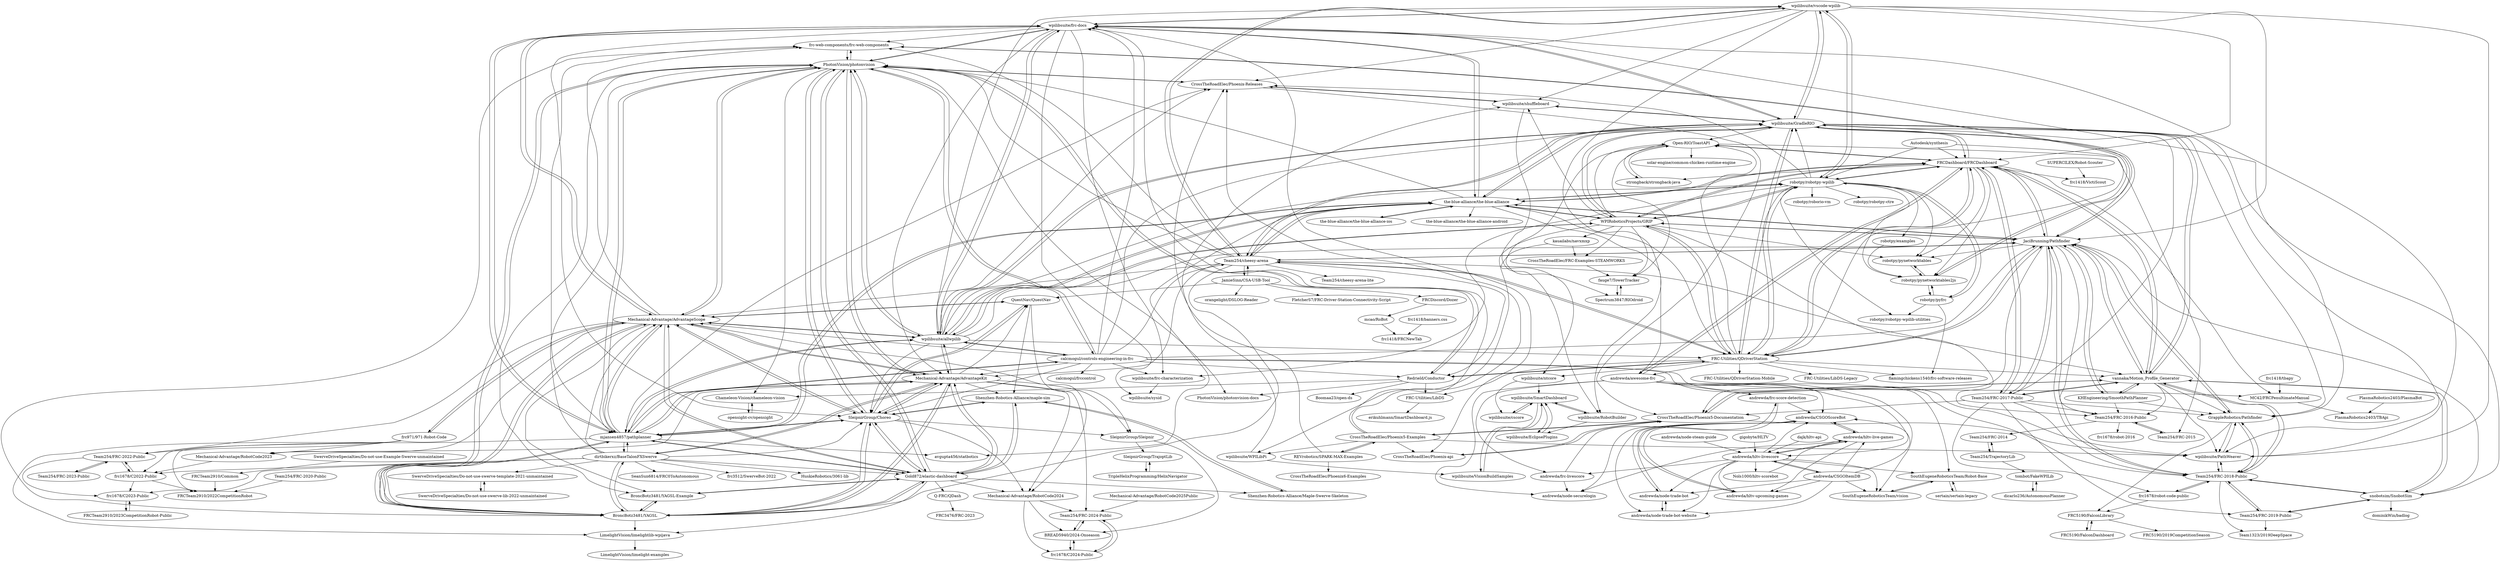 digraph G {
"wpilibsuite/vscode-wpilib" -> "wpilibsuite/frc-docs"
"wpilibsuite/vscode-wpilib" -> "wpilibsuite/GradleRIO"
"wpilibsuite/vscode-wpilib" -> "wpilibsuite/PathWeaver"
"wpilibsuite/vscode-wpilib" -> "wpilibsuite/RobotBuilder"
"wpilibsuite/vscode-wpilib" -> "robotpy/robotpy-wpilib"
"wpilibsuite/vscode-wpilib" -> "Team254/cheesy-arena"
"wpilibsuite/vscode-wpilib" -> "CrossTheRoadElec/Phoenix-Releases"
"wpilibsuite/vscode-wpilib" -> "JaciBrunning/Pathfinder"
"wpilibsuite/vscode-wpilib" -> "wpilibsuite/shuffleboard"
"wpilibsuite/vscode-wpilib" -> "FRCDashboard/FRCDashboard"
"wpilibsuite/frc-docs" -> "PhotonVision/photonvision"
"wpilibsuite/frc-docs" -> "wpilibsuite/vscode-wpilib"
"wpilibsuite/frc-docs" -> "wpilibsuite/sysid"
"wpilibsuite/frc-docs" -> "wpilibsuite/allwpilib"
"wpilibsuite/frc-docs" -> "wpilibsuite/GradleRIO"
"wpilibsuite/frc-docs" -> "Mechanical-Advantage/AdvantageScope"
"wpilibsuite/frc-docs" -> "wpilibsuite/frc-characterization"
"wpilibsuite/frc-docs" -> "SleipnirGroup/Choreo"
"wpilibsuite/frc-docs" -> "mjansen4857/pathplanner"
"wpilibsuite/frc-docs" -> "CrossTheRoadElec/Phoenix-api"
"wpilibsuite/frc-docs" -> "Mechanical-Advantage/AdvantageKit"
"wpilibsuite/frc-docs" -> "the-blue-alliance/the-blue-alliance"
"wpilibsuite/frc-docs" -> "wpilibsuite/PathWeaver"
"wpilibsuite/frc-docs" -> "GrappleRobotics/Pathfinder"
"wpilibsuite/frc-docs" -> "frc-web-components/frc-web-components"
"mjansen4857/pathplanner" -> "Mechanical-Advantage/AdvantageScope"
"mjansen4857/pathplanner" -> "PhotonVision/photonvision"
"mjansen4857/pathplanner" -> "SleipnirGroup/Choreo"
"mjansen4857/pathplanner" -> "Mechanical-Advantage/AdvantageKit"
"mjansen4857/pathplanner" -> "wpilibsuite/allwpilib"
"mjansen4857/pathplanner" -> "Gold872/elastic-dashboard"
"mjansen4857/pathplanner" -> "BroncBotz3481/YAGSL"
"mjansen4857/pathplanner" -> "wpilibsuite/frc-docs"
"mjansen4857/pathplanner" -> "dirtbikerxz/BaseTalonFXSwerve"
"mjansen4857/pathplanner" -> "frc-web-components/frc-web-components"
"mjansen4857/pathplanner" -> "LimelightVision/limelightlib-wpijava"
"mjansen4857/pathplanner" -> "CrossTheRoadElec/Phoenix-Releases"
"mjansen4857/pathplanner" -> "the-blue-alliance/the-blue-alliance"
"mjansen4857/pathplanner" -> "calcmogul/controls-engineering-in-frc"
"mjansen4857/pathplanner" -> "avgupta456/statbotics"
"calcmogul/controls-engineering-in-frc" -> "PhotonVision/photonvision"
"calcmogul/controls-engineering-in-frc" -> "wpilibsuite/GradleRIO"
"calcmogul/controls-engineering-in-frc" -> "wpilibsuite/allwpilib"
"calcmogul/controls-engineering-in-frc" -> "Mechanical-Advantage/AdvantageScope"
"calcmogul/controls-engineering-in-frc" -> "JaciBrunning/Pathfinder"
"calcmogul/controls-engineering-in-frc" -> "wpilibsuite/frc-docs"
"calcmogul/controls-engineering-in-frc" -> "Team254/cheesy-arena"
"calcmogul/controls-engineering-in-frc" -> "SleipnirGroup/Choreo"
"calcmogul/controls-engineering-in-frc" -> "calcmogul/frccontrol"
"calcmogul/controls-engineering-in-frc" -> "wpilibsuite/PathWeaver"
"calcmogul/controls-engineering-in-frc" -> "mjansen4857/pathplanner"
"calcmogul/controls-engineering-in-frc" -> "Mechanical-Advantage/AdvantageKit"
"calcmogul/controls-engineering-in-frc" -> "Redrield/Conductor"
"calcmogul/controls-engineering-in-frc" -> "Team254/FRC-2018-Public"
"calcmogul/controls-engineering-in-frc" -> "wpilibsuite/frc-characterization"
"REVrobotics/SPARK-MAX-Examples" -> "CrossTheRoadElec/Phoenix5-Examples"
"REVrobotics/SPARK-MAX-Examples" -> "CrossTheRoadElec/Phoenix6-Examples"
"REVrobotics/SPARK-MAX-Examples" -> "CrossTheRoadElec/Phoenix-Releases"
"JamieSinn/CSA-USB-Tool" -> "Team254/cheesy-arena"
"JamieSinn/CSA-USB-Tool" -> "FletcherS7/FRC-Driver-Station-Connectivity-Script"
"JamieSinn/CSA-USB-Tool" -> "orangelight/DSLOG-Reader"
"JamieSinn/CSA-USB-Tool" -> "FRCDiscord/Dozer"
"JamieSinn/CSA-USB-Tool" -> "QuestNav/QuestNav"
"CrossTheRoadElec/Phoenix-Releases" -> "wpilibsuite/shuffleboard"
"CrossTheRoadElec/Phoenix-Releases" -> "PhotonVision/photonvision"
"CrossTheRoadElec/Phoenix-Releases" -> "CrossTheRoadElec/Phoenix5-Documentation"
"Team254/FRC-2017-Public" -> "Team254/FRC-2016-Public"
"Team254/FRC-2017-Public" -> "vannaka/Motion_Profile_Generator"
"Team254/FRC-2017-Public" -> "JaciBrunning/Pathfinder"
"Team254/FRC-2017-Public" -> "wpilibsuite/GradleRIO"
"Team254/FRC-2017-Public" -> "Team254/FRC-2018-Public"
"Team254/FRC-2017-Public" -> "FRCDashboard/FRCDashboard"
"Team254/FRC-2017-Public" -> "frc1678/robot-code-public"
"Team254/FRC-2017-Public" -> "CrossTheRoadElec/Phoenix5-Documentation"
"Team254/FRC-2017-Public" -> "GrappleRobotics/Pathfinder"
"Team254/FRC-2017-Public" -> "Team254/FRC-2019-Public"
"CrossTheRoadElec/Phoenix5-Examples" -> "REVrobotics/SPARK-MAX-Examples"
"CrossTheRoadElec/Phoenix5-Examples" -> "CrossTheRoadElec/Phoenix5-Documentation"
"CrossTheRoadElec/Phoenix5-Examples" -> "CrossTheRoadElec/Phoenix-Releases"
"CrossTheRoadElec/Phoenix5-Examples" -> "CrossTheRoadElec/Phoenix-api"
"CrossTheRoadElec/Phoenix5-Examples" -> "wpilibsuite/WPILibPi"
"CrossTheRoadElec/Phoenix5-Examples" -> "wpilibsuite/frc-docs"
"CrossTheRoadElec/Phoenix5-Examples" -> "wpilibsuite/PathWeaver"
"CrossTheRoadElec/Phoenix5-Documentation" -> "CrossTheRoadElec/Phoenix-api"
"CrossTheRoadElec/Phoenix5-Documentation" -> "CrossTheRoadElec/Phoenix5-Examples"
"CrossTheRoadElec/Phoenix5-Documentation" -> "vannaka/Motion_Profile_Generator"
"CrossTheRoadElec/Phoenix5-Documentation" -> "wpilibsuite/PathWeaver"
"Team254/FRC-2018-Public" -> "Team1323/2019DeepSpace"
"Team254/FRC-2018-Public" -> "Team254/FRC-2019-Public"
"Team254/FRC-2018-Public" -> "frc1678/robot-code-public"
"Team254/FRC-2018-Public" -> "snobotsim/SnobotSim"
"Team254/FRC-2018-Public" -> "wpilibsuite/PathWeaver"
"Team254/FRC-2018-Public" -> "GrappleRobotics/Pathfinder"
"Team254/FRC-2018-Public" -> "vannaka/Motion_Profile_Generator"
"Team254/FRC-2018-Public" -> "JaciBrunning/Pathfinder"
"Team254/FRC-2014" -> "Team254/TrajectoryLib"
"the-blue-alliance/the-blue-alliance-ios" -> "the-blue-alliance/the-blue-alliance"
"Team254/cheesy-arena" -> "JamieSinn/CSA-USB-Tool"
"Team254/cheesy-arena" -> "FRC-Utilities/QDriverStation"
"Team254/cheesy-arena" -> "Team254/cheesy-arena-lite"
"Team254/cheesy-arena" -> "the-blue-alliance/the-blue-alliance"
"Team254/cheesy-arena" -> "frc-web-components/frc-web-components"
"Team254/cheesy-arena" -> "wpilibsuite/GradleRIO"
"Team254/cheesy-arena" -> "Mechanical-Advantage/AdvantageScope"
"Team254/cheesy-arena" -> "Redrield/Conductor"
"Team254/cheesy-arena" -> "JaciBrunning/Pathfinder"
"Team254/cheesy-arena" -> "vannaka/Motion_Profile_Generator"
"Team254/cheesy-arena" -> "PhotonVision/photonvision"
"Team254/cheesy-arena" -> "Mechanical-Advantage/AdvantageKit"
"Team254/cheesy-arena" -> "wpilibsuite/vscode-wpilib"
"Team254/cheesy-arena" -> "BroncBotz3481/YAGSL"
"vannaka/Motion_Profile_Generator" -> "JaciBrunning/Pathfinder"
"vannaka/Motion_Profile_Generator" -> "Team254/FRC-2018-Public"
"vannaka/Motion_Profile_Generator" -> "FRCDashboard/FRCDashboard"
"vannaka/Motion_Profile_Generator" -> "snobotsim/SnobotSim"
"vannaka/Motion_Profile_Generator" -> "wpilibsuite/GradleRIO"
"vannaka/Motion_Profile_Generator" -> "CrossTheRoadElec/Phoenix5-Documentation"
"vannaka/Motion_Profile_Generator" -> "GrappleRobotics/Pathfinder"
"vannaka/Motion_Profile_Generator" -> "Team254/FRC-2017-Public"
"vannaka/Motion_Profile_Generator" -> "KHEngineering/SmoothPathPlanner"
"vannaka/Motion_Profile_Generator" -> "Team254/FRC-2016-Public"
"vannaka/Motion_Profile_Generator" -> "wpilibsuite/PathWeaver"
"wpilibsuite/frc-characterization" -> "wpilibsuite/sysid"
"FRCTeam2910/Common" -> "FRCTeam2910/2022CompetitionRobot"
"Team254/TrajectoryLib" -> "Team254/FRC-2014"
"Team254/TrajectoryLib" -> "tombot/FakeWPILib"
"FRCDiscord/Dozer" -> "mcao/RoBot"
"wpilibsuite/WPILibPi" -> "wpilibsuite/shuffleboard"
"wpilibsuite/WPILibPi" -> "wpilibsuite/VisionBuildSamples"
"GrappleRobotics/Pathfinder" -> "wpilibsuite/PathWeaver"
"GrappleRobotics/Pathfinder" -> "JaciBrunning/Pathfinder"
"GrappleRobotics/Pathfinder" -> "FRC5190/FalconLibrary"
"GrappleRobotics/Pathfinder" -> "Team254/FRC-2018-Public"
"FRC5190/FalconLibrary" -> "FRC5190/FalconDashboard"
"FRC5190/FalconLibrary" -> "FRC5190/2019CompetitionSeason"
"wpilibsuite/PathWeaver" -> "GrappleRobotics/Pathfinder"
"wpilibsuite/PathWeaver" -> "Team254/FRC-2018-Public"
"CrossTheRoadElec/Phoenix-api" -> "CrossTheRoadElec/Phoenix5-Documentation"
"robotpy/pyfrc" -> "robotpy/robotpy-wpilib"
"robotpy/pyfrc" -> "robotpy/pynetworktables2js"
"robotpy/pyfrc" -> "robotpy/robotpy-wpilib-utilities"
"robotpy/pyfrc" -> "flamingchickens1540/frc-software-releases"
"opensight-cv/opensight" -> "Chameleon-Vision/chameleon-vision"
"FRC5190/FalconDashboard" -> "FRC5190/FalconLibrary"
"sertain/sertain-legacy" -> "SouthEugeneRoboticsTeam/Robot-Base"
"PhotonVision/photonvision" -> "Mechanical-Advantage/AdvantageScope"
"PhotonVision/photonvision" -> "Mechanical-Advantage/AdvantageKit"
"PhotonVision/photonvision" -> "mjansen4857/pathplanner"
"PhotonVision/photonvision" -> "SleipnirGroup/Choreo"
"PhotonVision/photonvision" -> "Gold872/elastic-dashboard"
"PhotonVision/photonvision" -> "wpilibsuite/allwpilib"
"PhotonVision/photonvision" -> "wpilibsuite/frc-docs"
"PhotonVision/photonvision" -> "frc-web-components/frc-web-components"
"PhotonVision/photonvision" -> "BroncBotz3481/YAGSL"
"PhotonVision/photonvision" -> "Chameleon-Vision/chameleon-vision"
"PhotonVision/photonvision" -> "CrossTheRoadElec/Phoenix-Releases"
"PhotonVision/photonvision" -> "BroncBotz3481/YAGSL-Example"
"PhotonVision/photonvision" -> "Redrield/Conductor"
"PhotonVision/photonvision" -> "calcmogul/controls-engineering-in-frc"
"PhotonVision/photonvision" -> "PhotonVision/photonvision-docs"
"wpilibsuite/allwpilib" -> "PhotonVision/photonvision"
"wpilibsuite/allwpilib" -> "mjansen4857/pathplanner"
"wpilibsuite/allwpilib" -> "wpilibsuite/GradleRIO"
"wpilibsuite/allwpilib" -> "wpilibsuite/frc-docs"
"wpilibsuite/allwpilib" -> "Mechanical-Advantage/AdvantageScope"
"wpilibsuite/allwpilib" -> "Mechanical-Advantage/AdvantageKit"
"wpilibsuite/allwpilib" -> "the-blue-alliance/the-blue-alliance"
"wpilibsuite/allwpilib" -> "SleipnirGroup/Choreo"
"wpilibsuite/allwpilib" -> "WPIRoboticsProjects/GRIP"
"wpilibsuite/allwpilib" -> "calcmogul/controls-engineering-in-frc"
"wpilibsuite/allwpilib" -> "JaciBrunning/Pathfinder"
"wpilibsuite/allwpilib" -> "CrossTheRoadElec/Phoenix-Releases"
"wpilibsuite/allwpilib" -> "robotpy/robotpy-wpilib"
"wpilibsuite/allwpilib" -> "FRC-Utilities/QDriverStation"
"wpilibsuite/allwpilib" -> "wpilibsuite/vscode-wpilib"
"wpilibsuite/GradleRIO" -> "FRC-Utilities/QDriverStation"
"wpilibsuite/GradleRIO" -> "FRCDashboard/FRCDashboard"
"wpilibsuite/GradleRIO" -> "JaciBrunning/Pathfinder"
"wpilibsuite/GradleRIO" -> "vannaka/Motion_Profile_Generator"
"wpilibsuite/GradleRIO" -> "wpilibsuite/shuffleboard"
"wpilibsuite/GradleRIO" -> "WPIRoboticsProjects/GRIP"
"wpilibsuite/GradleRIO" -> "wpilibsuite/allwpilib"
"wpilibsuite/GradleRIO" -> "wpilibsuite/vscode-wpilib"
"wpilibsuite/GradleRIO" -> "the-blue-alliance/the-blue-alliance"
"wpilibsuite/GradleRIO" -> "GrappleRobotics/Pathfinder"
"wpilibsuite/GradleRIO" -> "wpilibsuite/frc-docs"
"wpilibsuite/GradleRIO" -> "Open-RIO/ToastAPI"
"wpilibsuite/GradleRIO" -> "Team254/cheesy-arena"
"wpilibsuite/GradleRIO" -> "wpilibsuite/PathWeaver"
"wpilibsuite/GradleRIO" -> "snobotsim/SnobotSim"
"Redrield/Conductor" -> "FRC-Utilities/LibDS"
"Redrield/Conductor" -> "Boomaa23/open-ds"
"Redrield/Conductor" -> "PhotonVision/photonvision"
"Redrield/Conductor" -> "FRC-Utilities/QDriverStation"
"Redrield/Conductor" -> "Chameleon-Vision/chameleon-vision"
"Redrield/Conductor" -> "PhotonVision/photonvision-docs"
"Team254/FRC-2019-Public" -> "Team1323/2019DeepSpace"
"Team254/FRC-2019-Public" -> "Team254/FRC-2018-Public"
"Team254/FRC-2019-Public" -> "snobotsim/SnobotSim"
"KHEngineering/SmoothPathPlanner" -> "JaciBrunning/Pathfinder"
"KHEngineering/SmoothPathPlanner" -> "Team254/FRC-2016-Public"
"KHEngineering/SmoothPathPlanner" -> "vannaka/Motion_Profile_Generator"
"KHEngineering/SmoothPathPlanner" -> "GrappleRobotics/Pathfinder"
"tombot/FakeWPILib" -> "dicarlo236/AutonomousPlanner"
"frc-web-components/frc-web-components" -> "robotpy/pynetworktables2js"
"frc-web-components/frc-web-components" -> "PhotonVision/photonvision"
"Team254/FRC-2015" -> "Team254/FRC-2016-Public"
"robotpy/robotpy-wpilib" -> "robotpy/pyfrc"
"robotpy/robotpy-wpilib" -> "robotpy/pynetworktables2js"
"robotpy/robotpy-wpilib" -> "FRC-Utilities/QDriverStation"
"robotpy/robotpy-wpilib" -> "FRCDashboard/FRCDashboard"
"robotpy/robotpy-wpilib" -> "robotpy/examples"
"robotpy/robotpy-wpilib" -> "robotpy/pynetworktables"
"robotpy/robotpy-wpilib" -> "robotpy/robotpy-wpilib-utilities"
"robotpy/robotpy-wpilib" -> "WPIRoboticsProjects/GRIP"
"robotpy/robotpy-wpilib" -> "robotpy/roborio-vm"
"robotpy/robotpy-wpilib" -> "CrossTheRoadElec/Phoenix-Releases"
"robotpy/robotpy-wpilib" -> "wpilibsuite/frc-characterization"
"robotpy/robotpy-wpilib" -> "wpilibsuite/vscode-wpilib"
"robotpy/robotpy-wpilib" -> "the-blue-alliance/the-blue-alliance"
"robotpy/robotpy-wpilib" -> "wpilibsuite/GradleRIO"
"robotpy/robotpy-wpilib" -> "robotpy/robotpy-ctre"
"SwerveDriveSpecialties/Do-not-use-Example-Swerve-unmaintained" -> "FRCTeam2910/Common"
"Open-RIO/ToastAPI" -> "strongback/strongback-java"
"Open-RIO/ToastAPI" -> "fauge7/TowerTracker"
"Open-RIO/ToastAPI" -> "FRCDashboard/FRCDashboard"
"Open-RIO/ToastAPI" -> "solar-engine/common-chicken-runtime-engine"
"Open-RIO/ToastAPI" -> "Team254/FRC-2015"
"Open-RIO/ToastAPI" -> "Spectrum3847/RIOdroid"
"dicarlo236/AutonomousPlanner" -> "tombot/FakeWPILib"
"Chameleon-Vision/chameleon-vision" -> "opensight-cv/opensight"
"dirtbikerxz/BaseTalonFXSwerve" -> "SwerveDriveSpecialties/Do-not-use-swerve-template-2021-unmaintained"
"dirtbikerxz/BaseTalonFXSwerve" -> "Mechanical-Advantage/AdvantageKit"
"dirtbikerxz/BaseTalonFXSwerve" -> "Mechanical-Advantage/AdvantageScope"
"dirtbikerxz/BaseTalonFXSwerve" -> "BroncBotz3481/YAGSL"
"dirtbikerxz/BaseTalonFXSwerve" -> "SleipnirGroup/Choreo"
"dirtbikerxz/BaseTalonFXSwerve" -> "frc3512/SwerveBot-2022"
"dirtbikerxz/BaseTalonFXSwerve" -> "PhotonVision/photonvision"
"dirtbikerxz/BaseTalonFXSwerve" -> "mjansen4857/pathplanner"
"dirtbikerxz/BaseTalonFXSwerve" -> "frc1678/C2023-Public"
"dirtbikerxz/BaseTalonFXSwerve" -> "HuskieRobotics/3061-lib"
"dirtbikerxz/BaseTalonFXSwerve" -> "SeanSun6814/FRC0ToAutonomous"
"dirtbikerxz/BaseTalonFXSwerve" -> "Gold872/elastic-dashboard"
"dirtbikerxz/BaseTalonFXSwerve" -> "frc1678/C2022-Public"
"SwerveDriveSpecialties/Do-not-use-swerve-template-2021-unmaintained" -> "SwerveDriveSpecialties/Do-not-use-swerve-lib-2022-unmaintained"
"strongback/strongback-java" -> "Open-RIO/ToastAPI"
"frc971/971-Robot-Code" -> "FRCTeam2910/2022CompetitionRobot"
"frc971/971-Robot-Code" -> "Mechanical-Advantage/RobotCode2023"
"frc971/971-Robot-Code" -> "Team254/FRC-2022-Public"
"frc971/971-Robot-Code" -> "frc1678/C2022-Public"
"frc971/971-Robot-Code" -> "Mechanical-Advantage/AdvantageScope"
"wpilibsuite/ntcore" -> "wpilibsuite/SmartDashboard"
"wpilibsuite/ntcore" -> "wpilibsuite/cscore"
"Mechanical-Advantage/AdvantageScope" -> "Mechanical-Advantage/AdvantageKit"
"Mechanical-Advantage/AdvantageScope" -> "SleipnirGroup/Choreo"
"Mechanical-Advantage/AdvantageScope" -> "PhotonVision/photonvision"
"Mechanical-Advantage/AdvantageScope" -> "mjansen4857/pathplanner"
"Mechanical-Advantage/AdvantageScope" -> "Gold872/elastic-dashboard"
"Mechanical-Advantage/AdvantageScope" -> "BroncBotz3481/YAGSL"
"Mechanical-Advantage/AdvantageScope" -> "Mechanical-Advantage/RobotCode2024"
"Mechanical-Advantage/AdvantageScope" -> "frc-web-components/frc-web-components"
"Mechanical-Advantage/AdvantageScope" -> "Mechanical-Advantage/RobotCode2023"
"Mechanical-Advantage/AdvantageScope" -> "frc971/971-Robot-Code"
"Mechanical-Advantage/AdvantageScope" -> "Team254/FRC-2022-Public"
"Mechanical-Advantage/AdvantageScope" -> "QuestNav/QuestNav"
"Mechanical-Advantage/AdvantageScope" -> "BroncBotz3481/YAGSL-Example"
"Mechanical-Advantage/AdvantageScope" -> "wpilibsuite/frc-docs"
"Mechanical-Advantage/AdvantageScope" -> "wpilibsuite/allwpilib"
"kauailabs/navxmxp" -> "wpilibsuite/ntcore"
"kauailabs/navxmxp" -> "CrossTheRoadElec/FRC-Examples-STEAMWORKS"
"robotpy/pynetworktables2js" -> "robotpy/pyfrc"
"robotpy/pynetworktables2js" -> "frc-web-components/frc-web-components"
"robotpy/pynetworktables2js" -> "robotpy/pynetworktables"
"SwerveDriveSpecialties/Do-not-use-swerve-lib-2022-unmaintained" -> "SwerveDriveSpecialties/Do-not-use-swerve-template-2021-unmaintained"
"Nols1000/hltv-scorebot" -> "andrewda/hltv-live-games"
"andrewda/CSGOScoreBot" -> "andrewda/node-trade-bot"
"andrewda/CSGOScoreBot" -> "andrewda/hltv-live-games"
"andrewda/CSGOScoreBot" -> "andrewda/hltv-upcoming-games"
"andrewda/CSGOScoreBot" -> "andrewda/node-trade-bot-website"
"andrewda/node-trade-bot" -> "andrewda/node-trade-bot-website"
"andrewda/node-trade-bot" -> "andrewda/CSGOScoreBot"
"andrewda/hltv-upcoming-games" -> "andrewda/CSGOScoreBot"
"andrewda/node-trade-bot-website" -> "andrewda/node-trade-bot"
"FRC-Utilities/QDriverStation" -> "wpilibsuite/GradleRIO"
"FRC-Utilities/QDriverStation" -> "FRCDashboard/FRCDashboard"
"FRC-Utilities/QDriverStation" -> "robotpy/robotpy-wpilib"
"FRC-Utilities/QDriverStation" -> "Team254/cheesy-arena"
"FRC-Utilities/QDriverStation" -> "JaciBrunning/Pathfinder"
"FRC-Utilities/QDriverStation" -> "WPIRoboticsProjects/GRIP"
"FRC-Utilities/QDriverStation" -> "andrewda/awesome-frc"
"FRC-Utilities/QDriverStation" -> "Open-RIO/ToastAPI"
"FRC-Utilities/QDriverStation" -> "FRC-Utilities/LibDS"
"FRC-Utilities/QDriverStation" -> "FRC-Utilities/QDriverStation-Mobile"
"FRC-Utilities/QDriverStation" -> "Redrield/Conductor"
"FRC-Utilities/QDriverStation" -> "FRC-Utilities/LibDS-Legacy"
"FRC-Utilities/QDriverStation" -> "vannaka/Motion_Profile_Generator"
"FRC-Utilities/QDriverStation" -> "wpilibsuite/ntcore"
"FRC-Utilities/QDriverStation" -> "flamingchickens1540/frc-software-releases"
"Mechanical-Advantage/AdvantageKit" -> "Mechanical-Advantage/AdvantageScope"
"Mechanical-Advantage/AdvantageKit" -> "SleipnirGroup/Choreo"
"Mechanical-Advantage/AdvantageKit" -> "BroncBotz3481/YAGSL"
"Mechanical-Advantage/AdvantageKit" -> "PhotonVision/photonvision"
"Mechanical-Advantage/AdvantageKit" -> "Gold872/elastic-dashboard"
"Mechanical-Advantage/AdvantageKit" -> "mjansen4857/pathplanner"
"Mechanical-Advantage/AdvantageKit" -> "Mechanical-Advantage/RobotCode2024"
"Mechanical-Advantage/AdvantageKit" -> "Mechanical-Advantage/RobotCode2023"
"Mechanical-Advantage/AdvantageKit" -> "Shenzhen-Robotics-Alliance/maple-sim"
"Mechanical-Advantage/AdvantageKit" -> "dirtbikerxz/BaseTalonFXSwerve"
"Mechanical-Advantage/AdvantageKit" -> "wpilibsuite/allwpilib"
"Mechanical-Advantage/AdvantageKit" -> "SleipnirGroup/Sleipnir"
"Mechanical-Advantage/AdvantageKit" -> "QuestNav/QuestNav"
"Mechanical-Advantage/AdvantageKit" -> "Team254/FRC-2024-Public"
"WPIRoboticsProjects/GRIP" -> "wpilibsuite/GradleRIO"
"WPIRoboticsProjects/GRIP" -> "FRC-Utilities/QDriverStation"
"WPIRoboticsProjects/GRIP" -> "robotpy/robotpy-wpilib"
"WPIRoboticsProjects/GRIP" -> "JaciBrunning/Pathfinder"
"WPIRoboticsProjects/GRIP" -> "FRCDashboard/FRCDashboard"
"WPIRoboticsProjects/GRIP" -> "wpilibsuite/WPILibPi"
"WPIRoboticsProjects/GRIP" -> "wpilibsuite/allwpilib"
"WPIRoboticsProjects/GRIP" -> "Open-RIO/ToastAPI"
"WPIRoboticsProjects/GRIP" -> "robotpy/pynetworktables"
"WPIRoboticsProjects/GRIP" -> "Team254/FRC-2016-Public"
"WPIRoboticsProjects/GRIP" -> "kauailabs/navxmxp"
"WPIRoboticsProjects/GRIP" -> "the-blue-alliance/the-blue-alliance"
"WPIRoboticsProjects/GRIP" -> "wpilibsuite/shuffleboard"
"WPIRoboticsProjects/GRIP" -> "CrossTheRoadElec/FRC-Examples-STEAMWORKS"
"WPIRoboticsProjects/GRIP" -> "fauge7/TowerTracker"
"andrewda/hltv-livescore" -> "andrewda/hltv-live-games"
"andrewda/hltv-livescore" -> "andrewda/CSGOScoreBot"
"andrewda/hltv-livescore" -> "andrewda/hltv-upcoming-games"
"andrewda/hltv-livescore" -> "andrewda/CSGOItemDB"
"andrewda/hltv-livescore" -> "andrewda/node-trade-bot"
"andrewda/hltv-livescore" -> "SouthEugeneRoboticsTeam/vision"
"andrewda/hltv-livescore" -> "andrewda/node-trade-bot-website"
"andrewda/hltv-livescore" -> "andrewda/frc-livescore"
"andrewda/hltv-livescore" -> "Nols1000/hltv-scorebot"
"andrewda/hltv-livescore" -> "SouthEugeneRoboticsTeam/Robot-Base"
"andrewda/hltv-live-games" -> "andrewda/CSGOScoreBot"
"andrewda/hltv-live-games" -> "andrewda/hltv-upcoming-games"
"andrewda/hltv-live-games" -> "andrewda/node-securelogin"
"andrewda/hltv-live-games" -> "andrewda/hltv-livescore"
"Team254/FRC-2020-Public" -> "FRCTeam2910/2022CompetitionRobot"
"Spectrum3847/RIOdroid" -> "fauge7/TowerTracker"
"CrossTheRoadElec/FRC-Examples-STEAMWORKS" -> "fauge7/TowerTracker"
"andrewda/CSGOItemDB" -> "andrewda/node-trade-bot"
"andrewda/CSGOItemDB" -> "andrewda/CSGOScoreBot"
"andrewda/CSGOItemDB" -> "andrewda/node-trade-bot-website"
"andrewda/CSGOItemDB" -> "andrewda/hltv-live-games"
"andrewda/CSGOItemDB" -> "andrewda/hltv-livescore"
"andrewda/CSGOItemDB" -> "SouthEugeneRoboticsTeam/vision"
"andrewda/CSGOItemDB" -> "andrewda/hltv-upcoming-games"
"frc1678/C2022-Public" -> "FRCTeam2910/2022CompetitionRobot"
"frc1678/C2022-Public" -> "Team254/FRC-2022-Public"
"frc1678/C2022-Public" -> "frc1678/C2023-Public"
"TripleHelixProgramming/HelixNavigator" -> "SleipnirGroup/TrajoptLib"
"JaciBrunning/Pathfinder" -> "vannaka/Motion_Profile_Generator"
"JaciBrunning/Pathfinder" -> "GrappleRobotics/Pathfinder"
"JaciBrunning/Pathfinder" -> "wpilibsuite/GradleRIO"
"JaciBrunning/Pathfinder" -> "KHEngineering/SmoothPathPlanner"
"JaciBrunning/Pathfinder" -> "FRC-Utilities/QDriverStation"
"JaciBrunning/Pathfinder" -> "Team254/FRC-2017-Public"
"JaciBrunning/Pathfinder" -> "FRCDashboard/FRCDashboard"
"JaciBrunning/Pathfinder" -> "Team254/FRC-2018-Public"
"JaciBrunning/Pathfinder" -> "Team254/FRC-2016-Public"
"JaciBrunning/Pathfinder" -> "WPIRoboticsProjects/GRIP"
"JaciBrunning/Pathfinder" -> "snobotsim/SnobotSim"
"JaciBrunning/Pathfinder" -> "Team254/cheesy-arena"
"JaciBrunning/Pathfinder" -> "the-blue-alliance/the-blue-alliance"
"JaciBrunning/Pathfinder" -> "robotpy/pynetworktables"
"JaciBrunning/Pathfinder" -> "CrossTheRoadElec/Phoenix5-Documentation"
"BroncBotz3481/YAGSL" -> "BroncBotz3481/YAGSL-Example"
"BroncBotz3481/YAGSL" -> "Mechanical-Advantage/AdvantageKit"
"BroncBotz3481/YAGSL" -> "Gold872/elastic-dashboard"
"BroncBotz3481/YAGSL" -> "Mechanical-Advantage/AdvantageScope"
"BroncBotz3481/YAGSL" -> "PhotonVision/photonvision"
"BroncBotz3481/YAGSL" -> "SleipnirGroup/Choreo"
"BroncBotz3481/YAGSL" -> "dirtbikerxz/BaseTalonFXSwerve"
"BroncBotz3481/YAGSL" -> "LimelightVision/limelightlib-wpijava"
"BroncBotz3481/YAGSL" -> "mjansen4857/pathplanner"
"BroncBotz3481/YAGSL" -> "frc-web-components/frc-web-components"
"wpilibsuite/RobotBuilder" -> "wpilibsuite/SmartDashboard"
"wpilibsuite/RobotBuilder" -> "wpilibsuite/EclipsePlugins"
"BroncBotz3481/YAGSL-Example" -> "BroncBotz3481/YAGSL"
"BroncBotz3481/YAGSL-Example" -> "Gold872/elastic-dashboard"
"wpilibsuite/SmartDashboard" -> "wpilibsuite/EclipsePlugins"
"wpilibsuite/SmartDashboard" -> "wpilibsuite/cscore"
"wpilibsuite/SmartDashboard" -> "wpilibsuite/RobotBuilder"
"wpilibsuite/SmartDashboard" -> "wpilibsuite/VisionBuildSamples"
"SleipnirGroup/Choreo" -> "Mechanical-Advantage/AdvantageScope"
"SleipnirGroup/Choreo" -> "Gold872/elastic-dashboard"
"SleipnirGroup/Choreo" -> "Mechanical-Advantage/AdvantageKit"
"SleipnirGroup/Choreo" -> "mjansen4857/pathplanner"
"SleipnirGroup/Choreo" -> "PhotonVision/photonvision"
"SleipnirGroup/Choreo" -> "Shenzhen-Robotics-Alliance/maple-sim"
"SleipnirGroup/Choreo" -> "SleipnirGroup/Sleipnir"
"SleipnirGroup/Choreo" -> "Mechanical-Advantage/RobotCode2024"
"SleipnirGroup/Choreo" -> "BroncBotz3481/YAGSL"
"SleipnirGroup/Choreo" -> "QuestNav/QuestNav"
"Team254/FRC-2022-Public" -> "Team254/FRC-2023-Public"
"Team254/FRC-2022-Public" -> "frc1678/C2023-Public"
"Team254/FRC-2022-Public" -> "frc1678/C2022-Public"
"SleipnirGroup/Sleipnir" -> "SleipnirGroup/TrajoptLib"
"SleipnirGroup/Sleipnir" -> "BREAD5940/2024-Onseason"
"SleipnirGroup/TrajoptLib" -> "TripleHelixProgramming/HelixNavigator"
"FRCDashboard/FRCDashboard" -> "wpilibsuite/GradleRIO"
"FRCDashboard/FRCDashboard" -> "FRC-Utilities/QDriverStation"
"FRCDashboard/FRCDashboard" -> "robotpy/robotpy-wpilib"
"FRCDashboard/FRCDashboard" -> "vannaka/Motion_Profile_Generator"
"FRCDashboard/FRCDashboard" -> "Open-RIO/ToastAPI"
"FRCDashboard/FRCDashboard" -> "frc1418/VictiScout"
"FRCDashboard/FRCDashboard" -> "andrewda/awesome-frc"
"FRCDashboard/FRCDashboard" -> "JaciBrunning/Pathfinder"
"FRCDashboard/FRCDashboard" -> "strongback/strongback-java"
"FRCDashboard/FRCDashboard" -> "robotpy/pynetworktables"
"FRCDashboard/FRCDashboard" -> "the-blue-alliance/the-blue-alliance"
"FRCDashboard/FRCDashboard" -> "MC42/FRCPenultimateManual"
"FRCDashboard/FRCDashboard" -> "WPIRoboticsProjects/GRIP"
"FRCDashboard/FRCDashboard" -> "Team254/FRC-2017-Public"
"FRCDashboard/FRCDashboard" -> "robotpy/pynetworktables2js"
"fauge7/TowerTracker" -> "Spectrum3847/RIOdroid"
"dajk/hltv-api" -> "andrewda/hltv-livescore" ["e"=1]
"Mechanical-Advantage/RobotCode2023" -> "frc1678/C2022-Public"
"LimelightVision/limelightlib-wpijava" -> "LimelightVision/limelight-examples"
"wpilibsuite/EclipsePlugins" -> "wpilibsuite/SmartDashboard"
"PlasmaRobotics2403/PlasmaBot" -> "PlasmaRobotics2403/TBApi"
"Autodesk/synthesis" -> "FRC-Utilities/QDriverStation"
"Autodesk/synthesis" -> "FRCDashboard/FRCDashboard"
"Autodesk/synthesis" -> "robotpy/robotpy-wpilib"
"frc1678/C2023-Public" -> "FRCTeam2910/2023CompetitionRobot-Public"
"Gold872/elastic-dashboard" -> "SleipnirGroup/Choreo"
"Gold872/elastic-dashboard" -> "Mechanical-Advantage/AdvantageKit"
"Gold872/elastic-dashboard" -> "Mechanical-Advantage/AdvantageScope"
"Gold872/elastic-dashboard" -> "PhotonVision/photonvision"
"Gold872/elastic-dashboard" -> "Shenzhen-Robotics-Alliance/maple-sim"
"Gold872/elastic-dashboard" -> "BroncBotz3481/YAGSL"
"Gold872/elastic-dashboard" -> "Shenzhen-Robotics-Alliance/Maple-Swerve-Skeleton"
"Gold872/elastic-dashboard" -> "Mechanical-Advantage/RobotCode2024"
"Gold872/elastic-dashboard" -> "Q-FRC/QDash"
"Gold872/elastic-dashboard" -> "mjansen4857/pathplanner"
"Gold872/elastic-dashboard" -> "BroncBotz3481/YAGSL-Example"
"Gold872/elastic-dashboard" -> "LimelightVision/limelightlib-wpijava"
"andrewda/awesome-frc" -> "andrewda/frc-livescore"
"andrewda/awesome-frc" -> "SouthEugeneRoboticsTeam/vision"
"andrewda/awesome-frc" -> "andrewda/frc-score-detection"
"andrewda/awesome-frc" -> "SouthEugeneRoboticsTeam/Robot-Base"
"andrewda/awesome-frc" -> "andrewda/hltv-livescore"
"andrewda/awesome-frc" -> "MC42/FRCPenultimateManual"
"andrewda/awesome-frc" -> "andrewda/node-securelogin"
"andrewda/awesome-frc" -> "FRCDashboard/FRCDashboard"
"andrewda/awesome-frc" -> "andrewda/CSGOScoreBot"
"Team254/FRC-2016-Public" -> "Team254/FRC-2015"
"Team254/FRC-2016-Public" -> "Team254/FRC-2014"
"Team254/FRC-2016-Public" -> "frc1678/robot-2016"
"SUPERCILEX/Robot-Scouter" -> "frc1418/VictiScout"
"mcao/RoBot" -> "frc1418/FRCNewTab"
"wpilibsuite/cscore" -> "wpilibsuite/SmartDashboard"
"FRC-Utilities/LibDS" -> "erikuhlmann/SmartDashboard.js"
"frc1418/banners.css" -> "frc1418/FRCNewTab"
"MC42/FRCPenultimateManual" -> "PlasmaRobotics2403/TBApi"
"andrewda/node-steam-guide" -> "andrewda/hltv-livescore" ["e"=1]
"gigobyte/HLTV" -> "andrewda/hltv-livescore" ["e"=1]
"Mechanical-Advantage/RobotCode2024" -> "BREAD5940/2024-Onseason"
"Mechanical-Advantage/RobotCode2024" -> "Team254/FRC-2024-Public"
"Mechanical-Advantage/RobotCode2024" -> "frc1678/C2024-Public"
"Team254/FRC-2023-Public" -> "Team254/FRC-2022-Public"
"Q-FRC/QDash" -> "FRC3476/FRC-2023"
"FRCTeam2910/2023CompetitionRobot-Public" -> "frc1678/C2023-Public"
"frc1678/robot-code-public" -> "Team254/FRC-2018-Public"
"frc1678/robot-code-public" -> "FRC5190/FalconLibrary"
"robotpy/examples" -> "robotpy/pynetworktables2js"
"robotpy/pynetworktables" -> "robotpy/pynetworktables2js"
"wpilibsuite/VisionBuildSamples" -> "wpilibsuite/SmartDashboard"
"BREAD5940/2024-Onseason" -> "frc1678/C2024-Public"
"BREAD5940/2024-Onseason" -> "Team254/FRC-2024-Public"
"SouthEugeneRoboticsTeam/vision" -> "SouthEugeneRoboticsTeam/Robot-Base"
"the-blue-alliance/the-blue-alliance" -> "Team254/cheesy-arena"
"the-blue-alliance/the-blue-alliance" -> "wpilibsuite/GradleRIO"
"the-blue-alliance/the-blue-alliance" -> "the-blue-alliance/the-blue-alliance-ios"
"the-blue-alliance/the-blue-alliance" -> "wpilibsuite/allwpilib"
"the-blue-alliance/the-blue-alliance" -> "FRCDashboard/FRCDashboard"
"the-blue-alliance/the-blue-alliance" -> "the-blue-alliance/the-blue-alliance-android"
"the-blue-alliance/the-blue-alliance" -> "robotpy/robotpy-wpilib"
"the-blue-alliance/the-blue-alliance" -> "wpilibsuite/frc-docs"
"the-blue-alliance/the-blue-alliance" -> "andrewda/awesome-frc"
"the-blue-alliance/the-blue-alliance" -> "JaciBrunning/Pathfinder"
"the-blue-alliance/the-blue-alliance" -> "avgupta456/statbotics"
"the-blue-alliance/the-blue-alliance" -> "FRC-Utilities/QDriverStation"
"the-blue-alliance/the-blue-alliance" -> "WPIRoboticsProjects/GRIP"
"the-blue-alliance/the-blue-alliance" -> "PhotonVision/photonvision"
"the-blue-alliance/the-blue-alliance" -> "mjansen4857/pathplanner"
"QuestNav/QuestNav" -> "Shenzhen-Robotics-Alliance/maple-sim"
"QuestNav/QuestNav" -> "SleipnirGroup/Sleipnir"
"QuestNav/QuestNav" -> "Mechanical-Advantage/AdvantageScope"
"QuestNav/QuestNav" -> "SleipnirGroup/Choreo"
"frc1678/C2024-Public" -> "BREAD5940/2024-Onseason"
"frc1678/C2024-Public" -> "Team254/FRC-2024-Public"
"frc1418/tbapy" -> "MC42/FRCPenultimateManual"
"Team254/FRC-2024-Public" -> "frc1678/C2024-Public"
"Team254/FRC-2024-Public" -> "BREAD5940/2024-Onseason"
"Shenzhen-Robotics-Alliance/Maple-Swerve-Skeleton" -> "Shenzhen-Robotics-Alliance/maple-sim"
"Shenzhen-Robotics-Alliance/maple-sim" -> "Shenzhen-Robotics-Alliance/Maple-Swerve-Skeleton"
"Shenzhen-Robotics-Alliance/maple-sim" -> "Gold872/elastic-dashboard"
"Shenzhen-Robotics-Alliance/maple-sim" -> "SleipnirGroup/Choreo"
"wpilibsuite/shuffleboard" -> "wpilibsuite/GradleRIO"
"wpilibsuite/shuffleboard" -> "CrossTheRoadElec/Phoenix-Releases"
"wpilibsuite/shuffleboard" -> "wpilibsuite/RobotBuilder"
"Mechanical-Advantage/RobotCode2025Public" -> "Team254/FRC-2024-Public"
"andrewda/frc-livescore" -> "andrewda/frc-score-detection"
"andrewda/frc-livescore" -> "andrewda/node-securelogin"
"snobotsim/SnobotSim" -> "Team254/FRC-2018-Public"
"snobotsim/SnobotSim" -> "dominikWin/badlog"
"snobotsim/SnobotSim" -> "vannaka/Motion_Profile_Generator"
"snobotsim/SnobotSim" -> "Team254/FRC-2019-Public"
"andrewda/frc-score-detection" -> "andrewda/node-securelogin"
"andrewda/frc-score-detection" -> "andrewda/CSGOScoreBot"
"SouthEugeneRoboticsTeam/Robot-Base" -> "sertain/sertain-legacy"
"SouthEugeneRoboticsTeam/Robot-Base" -> "SouthEugeneRoboticsTeam/vision"
"wpilibsuite/vscode-wpilib" ["l"="-55.668,17.523"]
"wpilibsuite/frc-docs" ["l"="-55.666,17.564"]
"wpilibsuite/GradleRIO" ["l"="-55.687,17.527"]
"wpilibsuite/PathWeaver" ["l"="-55.705,17.55"]
"wpilibsuite/RobotBuilder" ["l"="-55.666,17.456"]
"robotpy/robotpy-wpilib" ["l"="-55.658,17.506"]
"Team254/cheesy-arena" ["l"="-55.646,17.534"]
"CrossTheRoadElec/Phoenix-Releases" ["l"="-55.683,17.556"]
"JaciBrunning/Pathfinder" ["l"="-55.702,17.525"]
"wpilibsuite/shuffleboard" ["l"="-55.688,17.51"]
"FRCDashboard/FRCDashboard" ["l"="-55.708,17.506"]
"PhotonVision/photonvision" ["l"="-55.632,17.573"]
"wpilibsuite/sysid" ["l"="-55.688,17.6"]
"wpilibsuite/allwpilib" ["l"="-55.65,17.552"]
"Mechanical-Advantage/AdvantageScope" ["l"="-55.616,17.59"]
"wpilibsuite/frc-characterization" ["l"="-55.681,17.577"]
"SleipnirGroup/Choreo" ["l"="-55.602,17.587"]
"mjansen4857/pathplanner" ["l"="-55.639,17.588"]
"CrossTheRoadElec/Phoenix-api" ["l"="-55.712,17.584"]
"Mechanical-Advantage/AdvantageKit" ["l"="-55.607,17.576"]
"the-blue-alliance/the-blue-alliance" ["l"="-55.673,17.54"]
"GrappleRobotics/Pathfinder" ["l"="-55.722,17.538"]
"frc-web-components/frc-web-components" ["l"="-55.627,17.554"]
"Gold872/elastic-dashboard" ["l"="-55.605,17.606"]
"BroncBotz3481/YAGSL" ["l"="-55.623,17.602"]
"dirtbikerxz/BaseTalonFXSwerve" ["l"="-55.605,17.625"]
"LimelightVision/limelightlib-wpijava" ["l"="-55.636,17.631"]
"calcmogul/controls-engineering-in-frc" ["l"="-55.66,17.576"]
"avgupta456/statbotics" ["l"="-55.612,17.549"]
"calcmogul/frccontrol" ["l"="-55.684,17.621"]
"Redrield/Conductor" ["l"="-55.627,17.535"]
"Team254/FRC-2018-Public" ["l"="-55.736,17.54"]
"REVrobotics/SPARK-MAX-Examples" ["l"="-55.731,17.6"]
"CrossTheRoadElec/Phoenix5-Examples" ["l"="-55.719,17.571"]
"CrossTheRoadElec/Phoenix6-Examples" ["l"="-55.751,17.634"]
"JamieSinn/CSA-USB-Tool" ["l"="-55.571,17.525"]
"FletcherS7/FRC-Driver-Station-Connectivity-Script" ["l"="-55.535,17.521"]
"orangelight/DSLOG-Reader" ["l"="-55.542,17.5"]
"FRCDiscord/Dozer" ["l"="-55.512,17.5"]
"QuestNav/QuestNav" ["l"="-55.582,17.571"]
"CrossTheRoadElec/Phoenix5-Documentation" ["l"="-55.722,17.554"]
"Team254/FRC-2017-Public" ["l"="-55.732,17.519"]
"Team254/FRC-2016-Public" ["l"="-55.744,17.483"]
"vannaka/Motion_Profile_Generator" ["l"="-55.718,17.523"]
"frc1678/robot-code-public" ["l"="-55.765,17.535"]
"Team254/FRC-2019-Public" ["l"="-55.763,17.521"]
"wpilibsuite/WPILibPi" ["l"="-55.717,17.49"]
"Team1323/2019DeepSpace" ["l"="-55.779,17.54"]
"snobotsim/SnobotSim" ["l"="-55.745,17.522"]
"Team254/FRC-2014" ["l"="-55.78,17.43"]
"Team254/TrajectoryLib" ["l"="-55.799,17.406"]
"the-blue-alliance/the-blue-alliance-ios" ["l"="-55.697,17.573"]
"FRC-Utilities/QDriverStation" ["l"="-55.674,17.503"]
"Team254/cheesy-arena-lite" ["l"="-55.605,17.521"]
"KHEngineering/SmoothPathPlanner" ["l"="-55.735,17.504"]
"FRCTeam2910/Common" ["l"="-55.546,17.714"]
"FRCTeam2910/2022CompetitionRobot" ["l"="-55.571,17.68"]
"tombot/FakeWPILib" ["l"="-55.817,17.381"]
"mcao/RoBot" ["l"="-55.476,17.484"]
"wpilibsuite/VisionBuildSamples" ["l"="-55.69,17.441"]
"FRC5190/FalconLibrary" ["l"="-55.792,17.529"]
"FRC5190/FalconDashboard" ["l"="-55.814,17.521"]
"FRC5190/2019CompetitionSeason" ["l"="-55.823,17.531"]
"robotpy/pyfrc" ["l"="-55.639,17.484"]
"robotpy/pynetworktables2js" ["l"="-55.641,17.506"]
"robotpy/robotpy-wpilib-utilities" ["l"="-55.626,17.491"]
"flamingchickens1540/frc-software-releases" ["l"="-55.639,17.464"]
"opensight-cv/opensight" ["l"="-55.667,17.637"]
"Chameleon-Vision/chameleon-vision" ["l"="-55.654,17.607"]
"sertain/sertain-legacy" ["l"="-55.795,17.607"]
"SouthEugeneRoboticsTeam/Robot-Base" ["l"="-55.787,17.588"]
"BroncBotz3481/YAGSL-Example" ["l"="-55.624,17.619"]
"PhotonVision/photonvision-docs" ["l"="-55.597,17.545"]
"WPIRoboticsProjects/GRIP" ["l"="-55.691,17.491"]
"Open-RIO/ToastAPI" ["l"="-55.715,17.472"]
"FRC-Utilities/LibDS" ["l"="-55.609,17.492"]
"Boomaa23/open-ds" ["l"="-55.583,17.506"]
"dicarlo236/AutonomousPlanner" ["l"="-55.829,17.368"]
"Team254/FRC-2015" ["l"="-55.751,17.461"]
"robotpy/examples" ["l"="-55.62,17.477"]
"robotpy/pynetworktables" ["l"="-55.668,17.487"]
"robotpy/roborio-vm" ["l"="-55.62,17.456"]
"robotpy/robotpy-ctre" ["l"="-55.649,17.475"]
"SwerveDriveSpecialties/Do-not-use-Example-Swerve-unmaintained" ["l"="-55.531,17.735"]
"strongback/strongback-java" ["l"="-55.732,17.464"]
"fauge7/TowerTracker" ["l"="-55.712,17.453"]
"solar-engine/common-chicken-runtime-engine" ["l"="-55.742,17.437"]
"Spectrum3847/RIOdroid" ["l"="-55.726,17.439"]
"SwerveDriveSpecialties/Do-not-use-swerve-template-2021-unmaintained" ["l"="-55.613,17.69"]
"frc3512/SwerveBot-2022" ["l"="-55.616,17.662"]
"frc1678/C2023-Public" ["l"="-55.571,17.662"]
"HuskieRobotics/3061-lib" ["l"="-55.566,17.648"]
"SeanSun6814/FRC0ToAutonomous" ["l"="-55.549,17.658"]
"frc1678/C2022-Public" ["l"="-55.58,17.65"]
"SwerveDriveSpecialties/Do-not-use-swerve-lib-2022-unmaintained" ["l"="-55.616,17.714"]
"frc971/971-Robot-Code" ["l"="-55.588,17.634"]
"Mechanical-Advantage/RobotCode2023" ["l"="-55.585,17.615"]
"Team254/FRC-2022-Public" ["l"="-55.566,17.634"]
"wpilibsuite/ntcore" ["l"="-55.671,17.438"]
"wpilibsuite/SmartDashboard" ["l"="-55.667,17.425"]
"wpilibsuite/cscore" ["l"="-55.664,17.406"]
"Mechanical-Advantage/RobotCode2024" ["l"="-55.568,17.591"]
"kauailabs/navxmxp" ["l"="-55.692,17.421"]
"CrossTheRoadElec/FRC-Examples-STEAMWORKS" ["l"="-55.708,17.435"]
"Nols1000/hltv-scorebot" ["l"="-55.844,17.6"]
"andrewda/hltv-live-games" ["l"="-55.831,17.579"]
"andrewda/CSGOScoreBot" ["l"="-55.819,17.568"]
"andrewda/node-trade-bot" ["l"="-55.84,17.572"]
"andrewda/hltv-upcoming-games" ["l"="-55.834,17.567"]
"andrewda/node-trade-bot-website" ["l"="-55.843,17.584"]
"andrewda/awesome-frc" ["l"="-55.763,17.552"]
"FRC-Utilities/QDriverStation-Mobile" ["l"="-55.651,17.457"]
"FRC-Utilities/LibDS-Legacy" ["l"="-55.661,17.472"]
"Shenzhen-Robotics-Alliance/maple-sim" ["l"="-55.582,17.596"]
"SleipnirGroup/Sleipnir" ["l"="-55.558,17.572"]
"Team254/FRC-2024-Public" ["l"="-55.542,17.583"]
"andrewda/hltv-livescore" ["l"="-55.816,17.581"]
"andrewda/CSGOItemDB" ["l"="-55.829,17.591"]
"SouthEugeneRoboticsTeam/vision" ["l"="-55.799,17.581"]
"andrewda/frc-livescore" ["l"="-55.804,17.556"]
"andrewda/node-securelogin" ["l"="-55.8,17.569"]
"Team254/FRC-2020-Public" ["l"="-55.566,17.706"]
"TripleHelixProgramming/HelixNavigator" ["l"="-55.494,17.56"]
"SleipnirGroup/TrajoptLib" ["l"="-55.515,17.564"]
"wpilibsuite/EclipsePlugins" ["l"="-55.65,17.423"]
"Team254/FRC-2023-Public" ["l"="-55.539,17.638"]
"BREAD5940/2024-Onseason" ["l"="-55.544,17.596"]
"frc1418/VictiScout" ["l"="-55.773,17.472"]
"MC42/FRCPenultimateManual" ["l"="-55.785,17.508"]
"dajk/hltv-api" ["l"="-57.095,18.081", "c"=402]
"LimelightVision/limelight-examples" ["l"="-55.646,17.66"]
"PlasmaRobotics2403/PlasmaBot" ["l"="-55.854,17.496"]
"PlasmaRobotics2403/TBApi" ["l"="-55.826,17.503"]
"Autodesk/synthesis" ["l"="-55.684,17.467"]
"FRCTeam2910/2023CompetitionRobot-Public" ["l"="-55.555,17.681"]
"Shenzhen-Robotics-Alliance/Maple-Swerve-Skeleton" ["l"="-55.566,17.611"]
"Q-FRC/QDash" ["l"="-55.603,17.65"]
"andrewda/frc-score-detection" ["l"="-55.79,17.563"]
"frc1678/robot-2016" ["l"="-55.769,17.457"]
"SUPERCILEX/Robot-Scouter" ["l"="-55.814,17.446"]
"frc1418/FRCNewTab" ["l"="-55.447,17.472"]
"erikuhlmann/SmartDashboard.js" ["l"="-55.582,17.468"]
"frc1418/banners.css" ["l"="-55.426,17.464"]
"andrewda/node-steam-guide" ["l"="-55.551,18.031", "c"=971]
"gigobyte/HLTV" ["l"="-57.058,18.035", "c"=402]
"frc1678/C2024-Public" ["l"="-55.529,17.595"]
"FRC3476/FRC-2023" ["l"="-55.597,17.676"]
"the-blue-alliance/the-blue-alliance-android" ["l"="-55.62,17.51"]
"frc1418/tbapy" ["l"="-55.819,17.487"]
"Mechanical-Advantage/RobotCode2025Public" ["l"="-55.501,17.591"]
"dominikWin/badlog" ["l"="-55.772,17.499"]
}